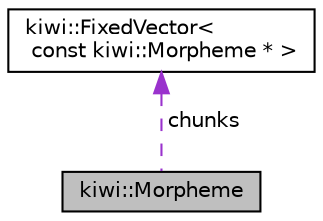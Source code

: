 digraph "kiwi::Morpheme"
{
 // LATEX_PDF_SIZE
  edge [fontname="Helvetica",fontsize="10",labelfontname="Helvetica",labelfontsize="10"];
  node [fontname="Helvetica",fontsize="10",shape=record];
  Node1 [label="kiwi::Morpheme",height=0.2,width=0.4,color="black", fillcolor="grey75", style="filled", fontcolor="black",tooltip="형태소에 관한 모든 정보를 담는 구조체의 템플릿"];
  Node2 -> Node1 [dir="back",color="darkorchid3",fontsize="10",style="dashed",label=" chunks" ,fontname="Helvetica"];
  Node2 [label="kiwi::FixedVector\<\l const kiwi::Morpheme * \>",height=0.2,width=0.4,color="black", fillcolor="white", style="filled",URL="$classkiwi_1_1FixedVector.html",tooltip=" "];
}
